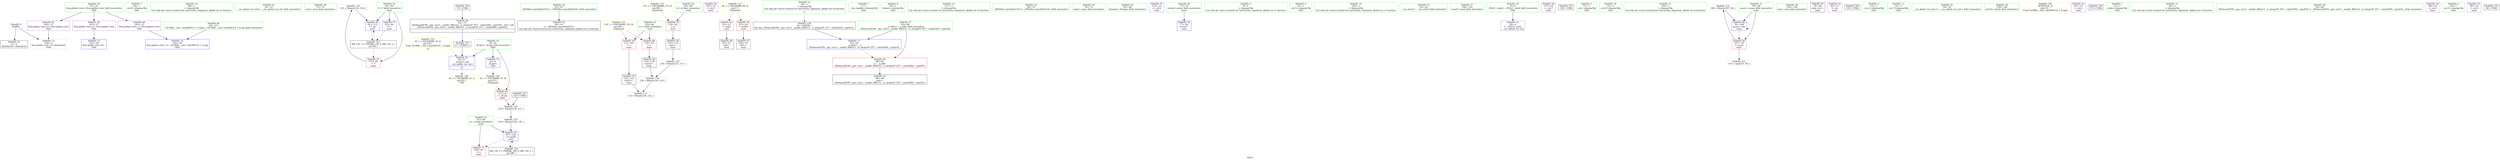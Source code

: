 digraph "SVFG" {
	label="SVFG";

	Node0x559ac810f190 [shape=record,color=grey,label="{NodeID: 0\nNullPtr}"];
	Node0x559ac810f190 -> Node0x559ac8115150[style=solid];
	Node0x559ac810f190 -> Node0x559ac8117e90[style=solid];
	Node0x559ac8113220 [shape=record,color=green,label="{NodeID: 7\n18\<--1\n.str.4\<--dummyObj\nGlob }"];
	Node0x559ac81137a0 [shape=record,color=green,label="{NodeID: 14\n90\<--1\n\<--dummyObj\nCan only get source location for instruction, argument, global var or function.}"];
	Node0x559ac8113ea0 [shape=record,color=green,label="{NodeID: 21\n32\<--33\n__cxx_global_var_init\<--__cxx_global_var_init_field_insensitive\n}"];
	Node0x559ac8114570 [shape=record,color=green,label="{NodeID: 28\n71\<--72\nacos\<--acos_field_insensitive\n}"];
	Node0x559ac811af20 [shape=record,color=grey,label="{NodeID: 118\n133 = Binary(132, 134, )\n}"];
	Node0x559ac811af20 -> Node0x559ac8118470[style=solid];
	Node0x559ac8114b80 [shape=record,color=green,label="{NodeID: 35\n87\<--88\nx\<--x_field_insensitive\nmain\n}"];
	Node0x559ac8114b80 -> Node0x559ac8117ac0[style=solid];
	Node0x559ac8114b80 -> Node0x559ac81183a0[style=solid];
	Node0x559ac811f3b0 [shape=record,color=yellow,style=double,label="{NodeID: 125\n2V_1 = ENCHI(MR_2V_0)\npts\{10 \}\nFun[_GLOBAL__sub_I_dyx404514_1_0.cpp]|{<s0>12}}"];
	Node0x559ac811f3b0:s0 -> Node0x559ac8117f90[style=dashed,color=red];
	Node0x559ac8115250 [shape=record,color=black,label="{NodeID: 42\n40\<--41\n\<--_ZNSt8ios_base4InitD1Ev\nCan only get source location for instruction, argument, global var or function.}"];
	Node0x559ac81204a0 [shape=record,color=yellow,style=double,label="{NodeID: 132\n15V_1 = ENCHI(MR_15V_0)\npts\{84 \}\nFun[main]}"];
	Node0x559ac81204a0 -> Node0x559ac8117850[style=dashed];
	Node0x559ac81204a0 -> Node0x559ac8117920[style=dashed];
	Node0x559ac8116850 [shape=record,color=black,label="{NodeID: 49\n119\<--118\nconv4\<--\nmain\n}"];
	Node0x559ac8116850 -> Node0x559ac811ac20[style=solid];
	Node0x559ac8116e00 [shape=record,color=purple,label="{NodeID: 56\n102\<--21\n\<--.str.5\nmain\n}"];
	Node0x559ac8117440 [shape=record,color=red,label="{NodeID: 63\n91\<--15\n\<--stdin\nmain\n}"];
	Node0x559ac8117440 -> Node0x559ac81155c0[style=solid];
	Node0x559ac81262d0 [shape=record,color=black,label="{NodeID: 153\n57 = PHI(63, )\n}"];
	Node0x559ac81262d0 -> Node0x559ac8117f90[style=solid];
	Node0x559ac81179f0 [shape=record,color=red,label="{NodeID: 70\n114\<--85\n\<--d\nmain\n}"];
	Node0x559ac81179f0 -> Node0x559ac8116780[style=solid];
	Node0x559ac8118060 [shape=record,color=blue,label="{NodeID: 77\n65\<--64\n__x.addr\<--__x\n_ZSt4acosIiEN9__gnu_cxx11__enable_ifIXsr12__is_integerIT_EE7__valueEdE6__typeES2_\n}"];
	Node0x559ac8118060 -> Node0x559ac81175e0[style=dashed];
	Node0x559ac81124a0 [shape=record,color=green,label="{NodeID: 1\n7\<--1\n__dso_handle\<--dummyObj\nGlob }"];
	Node0x559ac81132b0 [shape=record,color=green,label="{NodeID: 8\n20\<--1\nstdout\<--dummyObj\nGlob }"];
	Node0x559ac81138a0 [shape=record,color=green,label="{NodeID: 15\n117\<--1\n\<--dummyObj\nCan only get source location for instruction, argument, global var or function.}"];
	Node0x559ac8113fa0 [shape=record,color=green,label="{NodeID: 22\n36\<--37\n_ZNSt8ios_base4InitC1Ev\<--_ZNSt8ios_base4InitC1Ev_field_insensitive\n}"];
	Node0x559ac8114670 [shape=record,color=green,label="{NodeID: 29\n74\<--75\nmain\<--main_field_insensitive\n}"];
	Node0x559ac811b0a0 [shape=record,color=grey,label="{NodeID: 119\n129 = Binary(128, 130, )\n}"];
	Node0x559ac811b0a0 -> Node0x559ac81183a0[style=solid];
	Node0x559ac8114c50 [shape=record,color=green,label="{NodeID: 36\n95\<--96\nfreopen\<--freopen_field_insensitive\n}"];
	Node0x559ac8115350 [shape=record,color=black,label="{NodeID: 43\n69\<--68\nconv\<--\n_ZSt4acosIiEN9__gnu_cxx11__enable_ifIXsr12__is_integerIT_EE7__valueEdE6__typeES2_\n}"];
	Node0x559ac8120580 [shape=record,color=yellow,style=double,label="{NodeID: 133\n17V_1 = ENCHI(MR_17V_0)\npts\{86 \}\nFun[main]}"];
	Node0x559ac8120580 -> Node0x559ac81179f0[style=dashed];
	Node0x559ac8116920 [shape=record,color=black,label="{NodeID: 50\n122\<--121\nconv5\<--\nmain\n}"];
	Node0x559ac8116920 -> Node0x559ac811ada0[style=solid];
	Node0x559ac8116ed0 [shape=record,color=purple,label="{NodeID: 57\n112\<--23\n\<--.str.6\nmain\n}"];
	Node0x559ac8117510 [shape=record,color=red,label="{NodeID: 64\n97\<--20\n\<--stdout\nmain\n}"];
	Node0x559ac8117510 -> Node0x559ac8115690[style=solid];
	Node0x559ac8126490 [shape=record,color=black,label="{NodeID: 154\n70 = PHI()\n}"];
	Node0x559ac8126490 -> Node0x559ac8115420[style=solid];
	Node0x559ac8117ac0 [shape=record,color=red,label="{NodeID: 71\n136\<--87\n\<--x\nmain\n}"];
	Node0x559ac8118130 [shape=record,color=blue,label="{NodeID: 78\n77\<--90\nretval\<--\nmain\n}"];
	Node0x559ac81127a0 [shape=record,color=green,label="{NodeID: 2\n9\<--1\n\<--dummyObj\nCan only get source location for instruction, argument, global var or function.}"];
	Node0x559ac8113340 [shape=record,color=green,label="{NodeID: 9\n21\<--1\n.str.5\<--dummyObj\nGlob }"];
	Node0x559ac81139a0 [shape=record,color=green,label="{NodeID: 16\n130\<--1\n\<--dummyObj\nCan only get source location for instruction, argument, global var or function.}"];
	Node0x559ac81140a0 [shape=record,color=green,label="{NodeID: 23\n42\<--43\n__cxa_atexit\<--__cxa_atexit_field_insensitive\n}"];
	Node0x559ac8114770 [shape=record,color=green,label="{NodeID: 30\n77\<--78\nretval\<--retval_field_insensitive\nmain\n}"];
	Node0x559ac8114770 -> Node0x559ac8118130[style=solid];
	Node0x559ac811b220 [shape=record,color=grey,label="{NodeID: 120\n128 = Binary(124, 127, )\n}"];
	Node0x559ac811b220 -> Node0x559ac811b0a0[style=solid];
	Node0x559ac8114d50 [shape=record,color=green,label="{NodeID: 37\n104\<--105\nscanf\<--scanf_field_insensitive\n}"];
	Node0x559ac811ffe0 [shape=record,color=yellow,style=double,label="{NodeID: 127\n6V_1 = ENCHI(MR_6V_0)\npts\{1 \}\nFun[main]}"];
	Node0x559ac811ffe0 -> Node0x559ac8117440[style=dashed];
	Node0x559ac811ffe0 -> Node0x559ac8117510[style=dashed];
	Node0x559ac8115420 [shape=record,color=black,label="{NodeID: 44\n63\<--70\n_ZSt4acosIiEN9__gnu_cxx11__enable_ifIXsr12__is_integerIT_EE7__valueEdE6__typeES2__ret\<--call\n_ZSt4acosIiEN9__gnu_cxx11__enable_ifIXsr12__is_integerIT_EE7__valueEdE6__typeES2_\n|{<s0>3}}"];
	Node0x559ac8115420:s0 -> Node0x559ac81262d0[style=solid,color=blue];
	Node0x559ac81169f0 [shape=record,color=purple,label="{NodeID: 51\n38\<--4\n\<--_ZStL8__ioinit\n__cxx_global_var_init\n}"];
	Node0x559ac8116fa0 [shape=record,color=purple,label="{NodeID: 58\n137\<--25\n\<--.str.7\nmain\n}"];
	Node0x559ac8121e20 [shape=record,color=yellow,style=double,label="{NodeID: 148\n2V_2 = CSCHI(MR_2V_1)\npts\{10 \}\nCS[]}"];
	Node0x559ac81175e0 [shape=record,color=red,label="{NodeID: 65\n68\<--65\n\<--__x.addr\n_ZSt4acosIiEN9__gnu_cxx11__enable_ifIXsr12__is_integerIT_EE7__valueEdE6__typeES2_\n}"];
	Node0x559ac81175e0 -> Node0x559ac8115350[style=solid];
	Node0x559ac8126560 [shape=record,color=black,label="{NodeID: 155\n138 = PHI()\n}"];
	Node0x559ac8117b90 [shape=record,color=blue,label="{NodeID: 72\n8\<--9\n_ZL2pi\<--\nGlob }"];
	Node0x559ac8117b90 -> Node0x559ac81200f0[style=dashed];
	Node0x559ac8118200 [shape=record,color=blue,label="{NodeID: 79\n81\<--90\nT\<--\nmain\n}"];
	Node0x559ac8118200 -> Node0x559ac811e9b0[style=dashed];
	Node0x559ac8112830 [shape=record,color=green,label="{NodeID: 3\n11\<--1\n.str\<--dummyObj\nGlob }"];
	Node0x559ac81133d0 [shape=record,color=green,label="{NodeID: 10\n23\<--1\n.str.6\<--dummyObj\nGlob }"];
	Node0x559ac8113aa0 [shape=record,color=green,label="{NodeID: 17\n134\<--1\n\<--dummyObj\nCan only get source location for instruction, argument, global var or function.}"];
	Node0x559ac81141a0 [shape=record,color=green,label="{NodeID: 24\n41\<--47\n_ZNSt8ios_base4InitD1Ev\<--_ZNSt8ios_base4InitD1Ev_field_insensitive\n}"];
	Node0x559ac81141a0 -> Node0x559ac8115250[style=solid];
	Node0x559ac811a920 [shape=record,color=grey,label="{NodeID: 114\n108 = Binary(107, 58, )\n}"];
	Node0x559ac811a920 -> Node0x559ac81182d0[style=solid];
	Node0x559ac8114840 [shape=record,color=green,label="{NodeID: 31\n79\<--80\nncase\<--ncase_field_insensitive\nmain\n}"];
	Node0x559ac8114840 -> Node0x559ac81176b0[style=solid];
	Node0x559ac8114840 -> Node0x559ac81182d0[style=solid];
	Node0x559ac811b3a0 [shape=record,color=grey,label="{NodeID: 121\n110 = cmp(107, 90, )\n}"];
	Node0x559ac8114e50 [shape=record,color=green,label="{NodeID: 38\n125\<--126\nasin\<--asin_field_insensitive\n}"];
	Node0x559ac81200f0 [shape=record,color=yellow,style=double,label="{NodeID: 128\n2V_1 = ENCHI(MR_2V_0)\npts\{10 \}\nFun[main]}"];
	Node0x559ac81200f0 -> Node0x559ac8117370[style=dashed];
	Node0x559ac81154f0 [shape=record,color=black,label="{NodeID: 45\n76\<--90\nmain_ret\<--\nmain\n}"];
	Node0x559ac8116ac0 [shape=record,color=purple,label="{NodeID: 52\n92\<--11\n\<--.str\nmain\n}"];
	Node0x559ac8117070 [shape=record,color=purple,label="{NodeID: 59\n162\<--27\nllvm.global_ctors_0\<--llvm.global_ctors\nGlob }"];
	Node0x559ac8117070 -> Node0x559ac8117c90[style=solid];
	Node0x559ac8126160 [shape=record,color=black,label="{NodeID: 149\n103 = PHI()\n}"];
	Node0x559ac81176b0 [shape=record,color=red,label="{NodeID: 66\n107\<--79\n\<--ncase\nmain\n}"];
	Node0x559ac81176b0 -> Node0x559ac811a920[style=solid];
	Node0x559ac81176b0 -> Node0x559ac811b3a0[style=solid];
	Node0x559ac8126630 [shape=record,color=black,label="{NodeID: 156\n64 = PHI(58, )\n0th arg _ZSt4acosIiEN9__gnu_cxx11__enable_ifIXsr12__is_integerIT_EE7__valueEdE6__typeES2_ }"];
	Node0x559ac8126630 -> Node0x559ac8118060[style=solid];
	Node0x559ac8117c90 [shape=record,color=blue,label="{NodeID: 73\n162\<--28\nllvm.global_ctors_0\<--\nGlob }"];
	Node0x559ac81182d0 [shape=record,color=blue,label="{NodeID: 80\n79\<--108\nncase\<--dec\nmain\n}"];
	Node0x559ac81182d0 -> Node0x559ac81176b0[style=dashed];
	Node0x559ac81182d0 -> Node0x559ac81182d0[style=dashed];
	Node0x559ac81128c0 [shape=record,color=green,label="{NodeID: 4\n13\<--1\n.str.2\<--dummyObj\nGlob }"];
	Node0x559ac81134a0 [shape=record,color=green,label="{NodeID: 11\n25\<--1\n.str.7\<--dummyObj\nGlob }"];
	Node0x559ac8113ba0 [shape=record,color=green,label="{NodeID: 18\n4\<--6\n_ZStL8__ioinit\<--_ZStL8__ioinit_field_insensitive\nGlob }"];
	Node0x559ac8113ba0 -> Node0x559ac81169f0[style=solid];
	Node0x559ac81142a0 [shape=record,color=green,label="{NodeID: 25\n54\<--55\n__cxx_global_var_init.1\<--__cxx_global_var_init.1_field_insensitive\n}"];
	Node0x559ac811aaa0 [shape=record,color=grey,label="{NodeID: 115\n116 = Binary(115, 117, )\n}"];
	Node0x559ac811aaa0 -> Node0x559ac811ac20[style=solid];
	Node0x559ac8114910 [shape=record,color=green,label="{NodeID: 32\n81\<--82\nT\<--T_field_insensitive\nmain\n}"];
	Node0x559ac8114910 -> Node0x559ac8117780[style=solid];
	Node0x559ac8114910 -> Node0x559ac8118200[style=solid];
	Node0x559ac8114910 -> Node0x559ac8118470[style=solid];
	Node0x559ac8114f50 [shape=record,color=green,label="{NodeID: 39\n139\<--140\nprintf\<--printf_field_insensitive\n}"];
	Node0x559ac81155c0 [shape=record,color=black,label="{NodeID: 46\n94\<--91\ncall\<--\nmain\n}"];
	Node0x559ac8120850 [shape=record,color=yellow,style=double,label="{NodeID: 136\nRETMU(2V_2)\npts\{10 \}\nFun[_GLOBAL__sub_I_dyx404514_1_0.cpp]}"];
	Node0x559ac8116b90 [shape=record,color=purple,label="{NodeID: 53\n93\<--13\n\<--.str.2\nmain\n}"];
	Node0x559ac8117170 [shape=record,color=purple,label="{NodeID: 60\n163\<--27\nllvm.global_ctors_1\<--llvm.global_ctors\nGlob }"];
	Node0x559ac8117170 -> Node0x559ac8117d90[style=solid];
	Node0x559ac7f83e50 [shape=record,color=black,label="{NodeID: 150\n113 = PHI()\n}"];
	Node0x559ac8117780 [shape=record,color=red,label="{NodeID: 67\n132\<--81\n\<--T\nmain\n}"];
	Node0x559ac8117780 -> Node0x559ac811af20[style=solid];
	Node0x559ac8117d90 [shape=record,color=blue,label="{NodeID: 74\n163\<--29\nllvm.global_ctors_1\<--_GLOBAL__sub_I_dyx404514_1_0.cpp\nGlob }"];
	Node0x559ac81183a0 [shape=record,color=blue,label="{NodeID: 81\n87\<--129\nx\<--mul9\nmain\n}"];
	Node0x559ac81183a0 -> Node0x559ac8117ac0[style=dashed];
	Node0x559ac81183a0 -> Node0x559ac811eeb0[style=dashed];
	Node0x559ac8112950 [shape=record,color=green,label="{NodeID: 5\n15\<--1\nstdin\<--dummyObj\nGlob }"];
	Node0x559ac81135a0 [shape=record,color=green,label="{NodeID: 12\n28\<--1\n\<--dummyObj\nCan only get source location for instruction, argument, global var or function.}"];
	Node0x559ac8113ca0 [shape=record,color=green,label="{NodeID: 19\n8\<--10\n_ZL2pi\<--_ZL2pi_field_insensitive\nGlob }"];
	Node0x559ac8113ca0 -> Node0x559ac8117370[style=solid];
	Node0x559ac8113ca0 -> Node0x559ac8117b90[style=solid];
	Node0x559ac8113ca0 -> Node0x559ac8117f90[style=solid];
	Node0x559ac81143a0 [shape=record,color=green,label="{NodeID: 26\n59\<--60\n_ZSt4acosIiEN9__gnu_cxx11__enable_ifIXsr12__is_integerIT_EE7__valueEdE6__typeES2_\<--_ZSt4acosIiEN9__gnu_cxx11__enable_ifIXsr12__is_integerIT_EE7__valueEdE6__typeES2__field_insensitive\n}"];
	Node0x559ac811ac20 [shape=record,color=grey,label="{NodeID: 116\n120 = Binary(116, 119, )\n}"];
	Node0x559ac811ac20 -> Node0x559ac811ada0[style=solid];
	Node0x559ac81149e0 [shape=record,color=green,label="{NodeID: 33\n83\<--84\nv\<--v_field_insensitive\nmain\n}"];
	Node0x559ac81149e0 -> Node0x559ac8117850[style=solid];
	Node0x559ac81149e0 -> Node0x559ac8117920[style=solid];
	Node0x559ac811e9b0 [shape=record,color=black,label="{NodeID: 123\nMR_13V_3 = PHI(MR_13V_4, MR_13V_2, )\npts\{82 \}\n}"];
	Node0x559ac811e9b0 -> Node0x559ac8117780[style=dashed];
	Node0x559ac811e9b0 -> Node0x559ac8118470[style=dashed];
	Node0x559ac8115050 [shape=record,color=green,label="{NodeID: 40\n29\<--157\n_GLOBAL__sub_I_dyx404514_1_0.cpp\<--_GLOBAL__sub_I_dyx404514_1_0.cpp_field_insensitive\n}"];
	Node0x559ac8115050 -> Node0x559ac8117d90[style=solid];
	Node0x559ac8115690 [shape=record,color=black,label="{NodeID: 47\n100\<--97\ncall1\<--\nmain\n}"];
	Node0x559ac8116c60 [shape=record,color=purple,label="{NodeID: 54\n98\<--16\n\<--.str.3\nmain\n}"];
	Node0x559ac8117270 [shape=record,color=purple,label="{NodeID: 61\n164\<--27\nllvm.global_ctors_2\<--llvm.global_ctors\nGlob }"];
	Node0x559ac8117270 -> Node0x559ac8117e90[style=solid];
	Node0x559ac81255f0 [shape=record,color=black,label="{NodeID: 151\n124 = PHI()\n}"];
	Node0x559ac81255f0 -> Node0x559ac811b220[style=solid];
	Node0x559ac8117850 [shape=record,color=red,label="{NodeID: 68\n118\<--83\n\<--v\nmain\n}"];
	Node0x559ac8117850 -> Node0x559ac8116850[style=solid];
	Node0x559ac8117e90 [shape=record,color=blue, style = dotted,label="{NodeID: 75\n164\<--3\nllvm.global_ctors_2\<--dummyVal\nGlob }"];
	Node0x559ac8118470 [shape=record,color=blue,label="{NodeID: 82\n81\<--133\nT\<--inc\nmain\n}"];
	Node0x559ac8118470 -> Node0x559ac811e9b0[style=dashed];
	Node0x559ac8113190 [shape=record,color=green,label="{NodeID: 6\n16\<--1\n.str.3\<--dummyObj\nGlob }"];
	Node0x559ac81136a0 [shape=record,color=green,label="{NodeID: 13\n58\<--1\n\<--dummyObj\nCan only get source location for instruction, argument, global var or function.|{<s0>3}}"];
	Node0x559ac81136a0:s0 -> Node0x559ac8126630[style=solid,color=red];
	Node0x559ac8113da0 [shape=record,color=green,label="{NodeID: 20\n27\<--31\nllvm.global_ctors\<--llvm.global_ctors_field_insensitive\nGlob }"];
	Node0x559ac8113da0 -> Node0x559ac8117070[style=solid];
	Node0x559ac8113da0 -> Node0x559ac8117170[style=solid];
	Node0x559ac8113da0 -> Node0x559ac8117270[style=solid];
	Node0x559ac81144a0 [shape=record,color=green,label="{NodeID: 27\n65\<--66\n__x.addr\<--__x.addr_field_insensitive\n_ZSt4acosIiEN9__gnu_cxx11__enable_ifIXsr12__is_integerIT_EE7__valueEdE6__typeES2_\n}"];
	Node0x559ac81144a0 -> Node0x559ac81175e0[style=solid];
	Node0x559ac81144a0 -> Node0x559ac8118060[style=solid];
	Node0x559ac811ada0 [shape=record,color=grey,label="{NodeID: 117\n123 = Binary(120, 122, )\n}"];
	Node0x559ac8114ab0 [shape=record,color=green,label="{NodeID: 34\n85\<--86\nd\<--d_field_insensitive\nmain\n}"];
	Node0x559ac8114ab0 -> Node0x559ac81179f0[style=solid];
	Node0x559ac811eeb0 [shape=record,color=black,label="{NodeID: 124\nMR_19V_2 = PHI(MR_19V_3, MR_19V_1, )\npts\{88 \}\n}"];
	Node0x559ac811eeb0 -> Node0x559ac81183a0[style=dashed];
	Node0x559ac8115150 [shape=record,color=black,label="{NodeID: 41\n2\<--3\ndummyVal\<--dummyVal\n}"];
	Node0x559ac8116780 [shape=record,color=black,label="{NodeID: 48\n115\<--114\nconv\<--\nmain\n}"];
	Node0x559ac8116780 -> Node0x559ac811aaa0[style=solid];
	Node0x559ac8116d30 [shape=record,color=purple,label="{NodeID: 55\n99\<--18\n\<--.str.4\nmain\n}"];
	Node0x559ac8117370 [shape=record,color=red,label="{NodeID: 62\n127\<--8\n\<--_ZL2pi\nmain\n}"];
	Node0x559ac8117370 -> Node0x559ac811b220[style=solid];
	Node0x559ac8125750 [shape=record,color=black,label="{NodeID: 152\n39 = PHI()\n}"];
	Node0x559ac8117920 [shape=record,color=red,label="{NodeID: 69\n121\<--83\n\<--v\nmain\n}"];
	Node0x559ac8117920 -> Node0x559ac8116920[style=solid];
	Node0x559ac8117f90 [shape=record,color=blue,label="{NodeID: 76\n8\<--57\n_ZL2pi\<--call\n__cxx_global_var_init.1\n|{<s0>12}}"];
	Node0x559ac8117f90:s0 -> Node0x559ac8121e20[style=dashed,color=blue];
}
